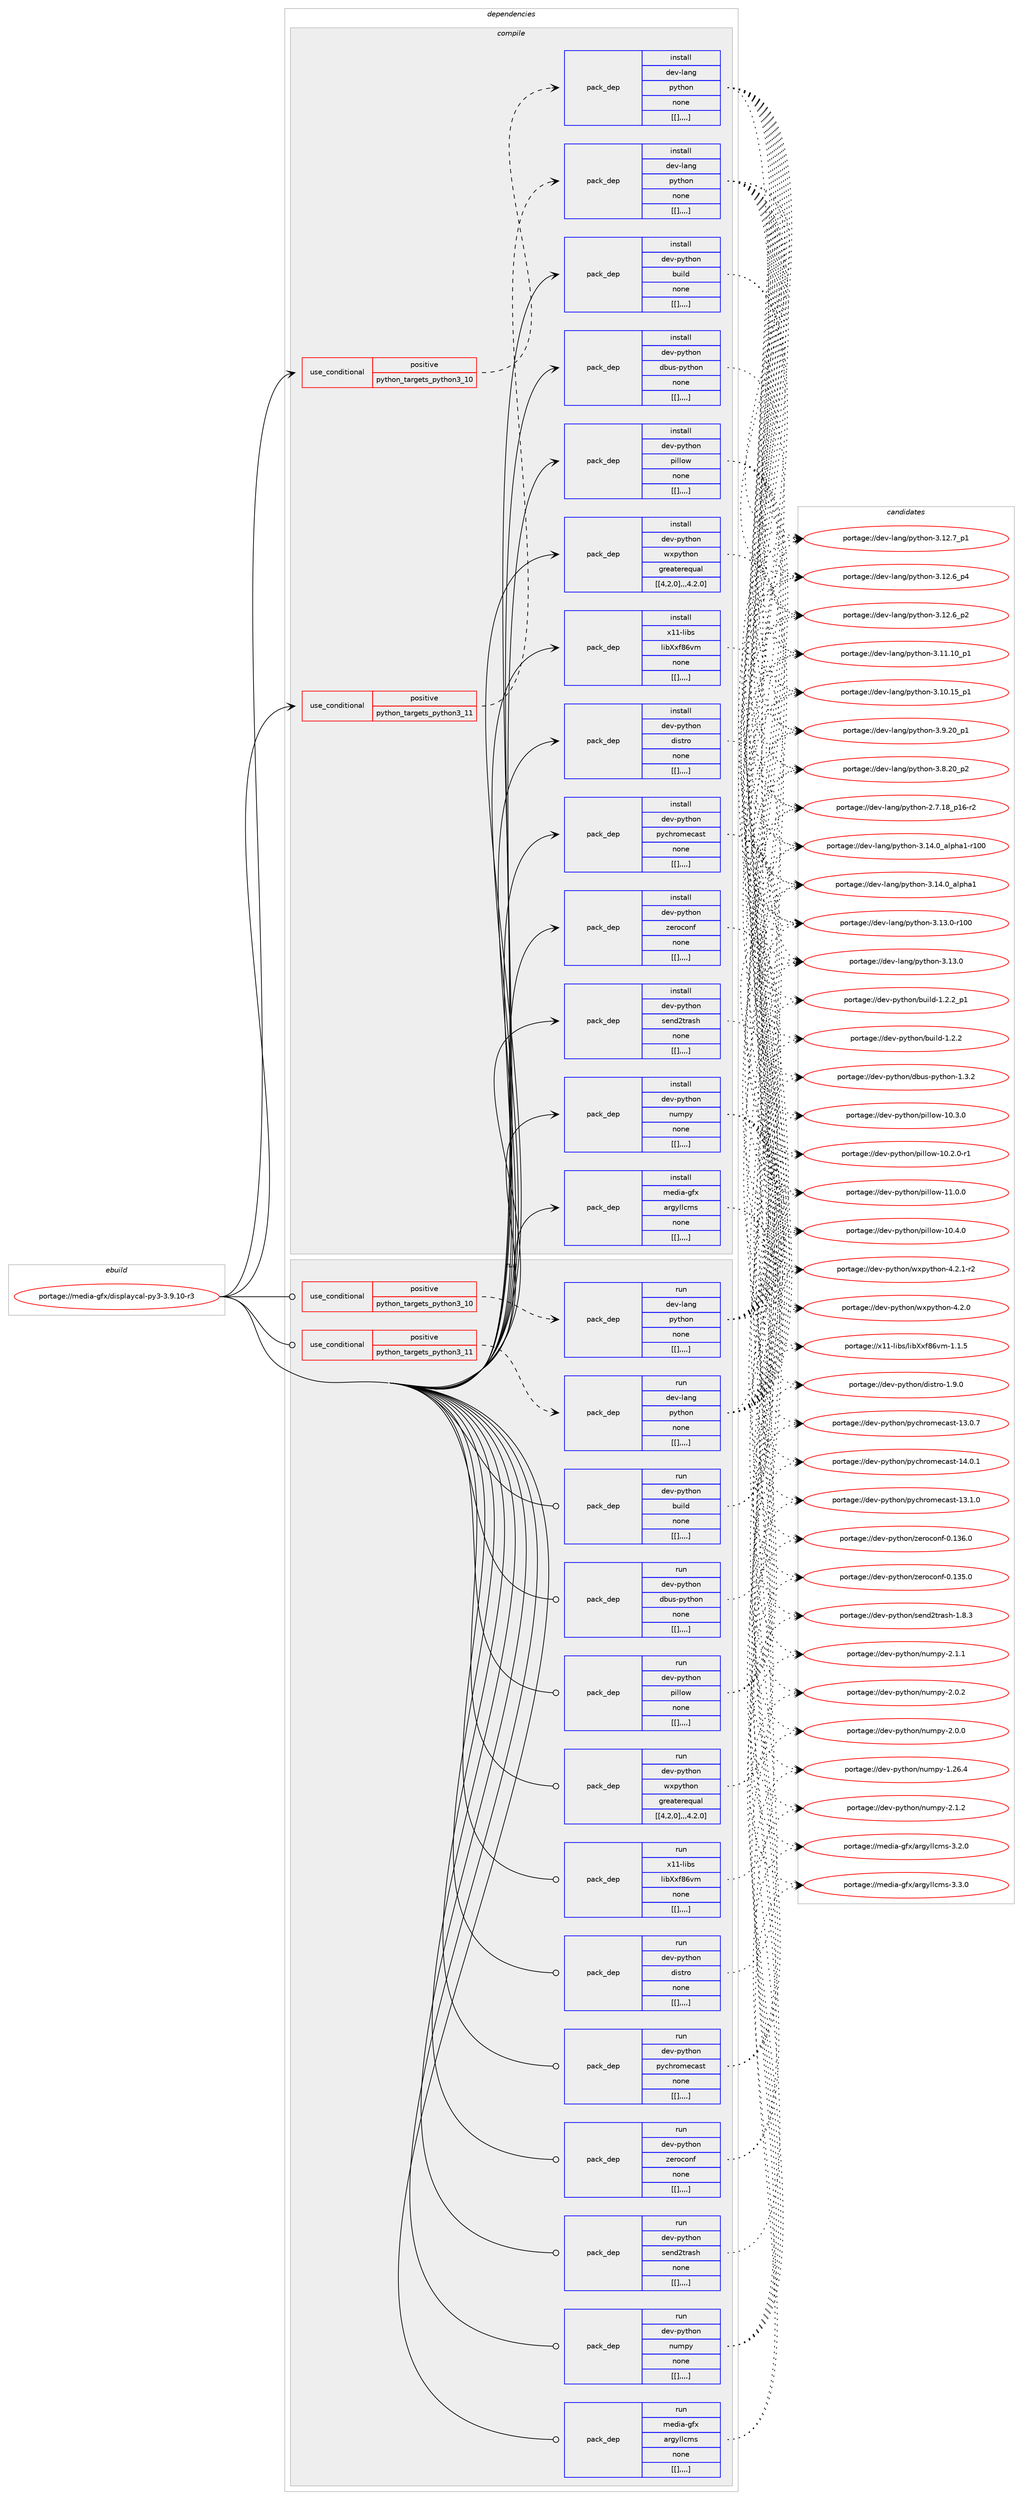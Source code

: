 digraph prolog {

# *************
# Graph options
# *************

newrank=true;
concentrate=true;
compound=true;
graph [rankdir=LR,fontname=Helvetica,fontsize=10,ranksep=1.5];#, ranksep=2.5, nodesep=0.2];
edge  [arrowhead=vee];
node  [fontname=Helvetica,fontsize=10];

# **********
# The ebuild
# **********

subgraph cluster_leftcol {
color=gray;
label=<<i>ebuild</i>>;
id [label="portage://media-gfx/displaycal-py3-3.9.10-r3", color=red, width=4, href="../media-gfx/displaycal-py3-3.9.10-r3.svg"];
}

# ****************
# The dependencies
# ****************

subgraph cluster_midcol {
color=gray;
label=<<i>dependencies</i>>;
subgraph cluster_compile {
fillcolor="#eeeeee";
style=filled;
label=<<i>compile</i>>;
subgraph cond76619 {
dependency304490 [label=<<TABLE BORDER="0" CELLBORDER="1" CELLSPACING="0" CELLPADDING="4"><TR><TD ROWSPAN="3" CELLPADDING="10">use_conditional</TD></TR><TR><TD>positive</TD></TR><TR><TD>python_targets_python3_10</TD></TR></TABLE>>, shape=none, color=red];
subgraph pack225287 {
dependency304520 [label=<<TABLE BORDER="0" CELLBORDER="1" CELLSPACING="0" CELLPADDING="4" WIDTH="220"><TR><TD ROWSPAN="6" CELLPADDING="30">pack_dep</TD></TR><TR><TD WIDTH="110">install</TD></TR><TR><TD>dev-lang</TD></TR><TR><TD>python</TD></TR><TR><TD>none</TD></TR><TR><TD>[[],,,,]</TD></TR></TABLE>>, shape=none, color=blue];
}
dependency304490:e -> dependency304520:w [weight=20,style="dashed",arrowhead="vee"];
}
id:e -> dependency304490:w [weight=20,style="solid",arrowhead="vee"];
subgraph cond76641 {
dependency304545 [label=<<TABLE BORDER="0" CELLBORDER="1" CELLSPACING="0" CELLPADDING="4"><TR><TD ROWSPAN="3" CELLPADDING="10">use_conditional</TD></TR><TR><TD>positive</TD></TR><TR><TD>python_targets_python3_11</TD></TR></TABLE>>, shape=none, color=red];
subgraph pack225367 {
dependency304698 [label=<<TABLE BORDER="0" CELLBORDER="1" CELLSPACING="0" CELLPADDING="4" WIDTH="220"><TR><TD ROWSPAN="6" CELLPADDING="30">pack_dep</TD></TR><TR><TD WIDTH="110">install</TD></TR><TR><TD>dev-lang</TD></TR><TR><TD>python</TD></TR><TR><TD>none</TD></TR><TR><TD>[[],,,,]</TD></TR></TABLE>>, shape=none, color=blue];
}
dependency304545:e -> dependency304698:w [weight=20,style="dashed",arrowhead="vee"];
}
id:e -> dependency304545:w [weight=20,style="solid",arrowhead="vee"];
subgraph pack225426 {
dependency304741 [label=<<TABLE BORDER="0" CELLBORDER="1" CELLSPACING="0" CELLPADDING="4" WIDTH="220"><TR><TD ROWSPAN="6" CELLPADDING="30">pack_dep</TD></TR><TR><TD WIDTH="110">install</TD></TR><TR><TD>dev-python</TD></TR><TR><TD>build</TD></TR><TR><TD>none</TD></TR><TR><TD>[[],,,,]</TD></TR></TABLE>>, shape=none, color=blue];
}
id:e -> dependency304741:w [weight=20,style="solid",arrowhead="vee"];
subgraph pack225430 {
dependency304768 [label=<<TABLE BORDER="0" CELLBORDER="1" CELLSPACING="0" CELLPADDING="4" WIDTH="220"><TR><TD ROWSPAN="6" CELLPADDING="30">pack_dep</TD></TR><TR><TD WIDTH="110">install</TD></TR><TR><TD>dev-python</TD></TR><TR><TD>dbus-python</TD></TR><TR><TD>none</TD></TR><TR><TD>[[],,,,]</TD></TR></TABLE>>, shape=none, color=blue];
}
id:e -> dependency304768:w [weight=20,style="solid",arrowhead="vee"];
subgraph pack225451 {
dependency304817 [label=<<TABLE BORDER="0" CELLBORDER="1" CELLSPACING="0" CELLPADDING="4" WIDTH="220"><TR><TD ROWSPAN="6" CELLPADDING="30">pack_dep</TD></TR><TR><TD WIDTH="110">install</TD></TR><TR><TD>dev-python</TD></TR><TR><TD>distro</TD></TR><TR><TD>none</TD></TR><TR><TD>[[],,,,]</TD></TR></TABLE>>, shape=none, color=blue];
}
id:e -> dependency304817:w [weight=20,style="solid",arrowhead="vee"];
subgraph pack225491 {
dependency304908 [label=<<TABLE BORDER="0" CELLBORDER="1" CELLSPACING="0" CELLPADDING="4" WIDTH="220"><TR><TD ROWSPAN="6" CELLPADDING="30">pack_dep</TD></TR><TR><TD WIDTH="110">install</TD></TR><TR><TD>dev-python</TD></TR><TR><TD>numpy</TD></TR><TR><TD>none</TD></TR><TR><TD>[[],,,,]</TD></TR></TABLE>>, shape=none, color=blue];
}
id:e -> dependency304908:w [weight=20,style="solid",arrowhead="vee"];
subgraph pack225589 {
dependency304961 [label=<<TABLE BORDER="0" CELLBORDER="1" CELLSPACING="0" CELLPADDING="4" WIDTH="220"><TR><TD ROWSPAN="6" CELLPADDING="30">pack_dep</TD></TR><TR><TD WIDTH="110">install</TD></TR><TR><TD>dev-python</TD></TR><TR><TD>pillow</TD></TR><TR><TD>none</TD></TR><TR><TD>[[],,,,]</TD></TR></TABLE>>, shape=none, color=blue];
}
id:e -> dependency304961:w [weight=20,style="solid",arrowhead="vee"];
subgraph pack225610 {
dependency304990 [label=<<TABLE BORDER="0" CELLBORDER="1" CELLSPACING="0" CELLPADDING="4" WIDTH="220"><TR><TD ROWSPAN="6" CELLPADDING="30">pack_dep</TD></TR><TR><TD WIDTH="110">install</TD></TR><TR><TD>dev-python</TD></TR><TR><TD>pychromecast</TD></TR><TR><TD>none</TD></TR><TR><TD>[[],,,,]</TD></TR></TABLE>>, shape=none, color=blue];
}
id:e -> dependency304990:w [weight=20,style="solid",arrowhead="vee"];
subgraph pack225615 {
dependency305035 [label=<<TABLE BORDER="0" CELLBORDER="1" CELLSPACING="0" CELLPADDING="4" WIDTH="220"><TR><TD ROWSPAN="6" CELLPADDING="30">pack_dep</TD></TR><TR><TD WIDTH="110">install</TD></TR><TR><TD>dev-python</TD></TR><TR><TD>send2trash</TD></TR><TR><TD>none</TD></TR><TR><TD>[[],,,,]</TD></TR></TABLE>>, shape=none, color=blue];
}
id:e -> dependency305035:w [weight=20,style="solid",arrowhead="vee"];
subgraph pack225656 {
dependency305065 [label=<<TABLE BORDER="0" CELLBORDER="1" CELLSPACING="0" CELLPADDING="4" WIDTH="220"><TR><TD ROWSPAN="6" CELLPADDING="30">pack_dep</TD></TR><TR><TD WIDTH="110">install</TD></TR><TR><TD>dev-python</TD></TR><TR><TD>wxpython</TD></TR><TR><TD>greaterequal</TD></TR><TR><TD>[[4,2,0],,,4.2.0]</TD></TR></TABLE>>, shape=none, color=blue];
}
id:e -> dependency305065:w [weight=20,style="solid",arrowhead="vee"];
subgraph pack225669 {
dependency305090 [label=<<TABLE BORDER="0" CELLBORDER="1" CELLSPACING="0" CELLPADDING="4" WIDTH="220"><TR><TD ROWSPAN="6" CELLPADDING="30">pack_dep</TD></TR><TR><TD WIDTH="110">install</TD></TR><TR><TD>dev-python</TD></TR><TR><TD>zeroconf</TD></TR><TR><TD>none</TD></TR><TR><TD>[[],,,,]</TD></TR></TABLE>>, shape=none, color=blue];
}
id:e -> dependency305090:w [weight=20,style="solid",arrowhead="vee"];
subgraph pack225720 {
dependency305205 [label=<<TABLE BORDER="0" CELLBORDER="1" CELLSPACING="0" CELLPADDING="4" WIDTH="220"><TR><TD ROWSPAN="6" CELLPADDING="30">pack_dep</TD></TR><TR><TD WIDTH="110">install</TD></TR><TR><TD>media-gfx</TD></TR><TR><TD>argyllcms</TD></TR><TR><TD>none</TD></TR><TR><TD>[[],,,,]</TD></TR></TABLE>>, shape=none, color=blue];
}
id:e -> dependency305205:w [weight=20,style="solid",arrowhead="vee"];
subgraph pack225803 {
dependency305279 [label=<<TABLE BORDER="0" CELLBORDER="1" CELLSPACING="0" CELLPADDING="4" WIDTH="220"><TR><TD ROWSPAN="6" CELLPADDING="30">pack_dep</TD></TR><TR><TD WIDTH="110">install</TD></TR><TR><TD>x11-libs</TD></TR><TR><TD>libXxf86vm</TD></TR><TR><TD>none</TD></TR><TR><TD>[[],,,,]</TD></TR></TABLE>>, shape=none, color=blue];
}
id:e -> dependency305279:w [weight=20,style="solid",arrowhead="vee"];
}
subgraph cluster_compileandrun {
fillcolor="#eeeeee";
style=filled;
label=<<i>compile and run</i>>;
}
subgraph cluster_run {
fillcolor="#eeeeee";
style=filled;
label=<<i>run</i>>;
subgraph cond76878 {
dependency305332 [label=<<TABLE BORDER="0" CELLBORDER="1" CELLSPACING="0" CELLPADDING="4"><TR><TD ROWSPAN="3" CELLPADDING="10">use_conditional</TD></TR><TR><TD>positive</TD></TR><TR><TD>python_targets_python3_10</TD></TR></TABLE>>, shape=none, color=red];
subgraph pack225870 {
dependency305367 [label=<<TABLE BORDER="0" CELLBORDER="1" CELLSPACING="0" CELLPADDING="4" WIDTH="220"><TR><TD ROWSPAN="6" CELLPADDING="30">pack_dep</TD></TR><TR><TD WIDTH="110">run</TD></TR><TR><TD>dev-lang</TD></TR><TR><TD>python</TD></TR><TR><TD>none</TD></TR><TR><TD>[[],,,,]</TD></TR></TABLE>>, shape=none, color=blue];
}
dependency305332:e -> dependency305367:w [weight=20,style="dashed",arrowhead="vee"];
}
id:e -> dependency305332:w [weight=20,style="solid",arrowhead="odot"];
subgraph cond76894 {
dependency305400 [label=<<TABLE BORDER="0" CELLBORDER="1" CELLSPACING="0" CELLPADDING="4"><TR><TD ROWSPAN="3" CELLPADDING="10">use_conditional</TD></TR><TR><TD>positive</TD></TR><TR><TD>python_targets_python3_11</TD></TR></TABLE>>, shape=none, color=red];
subgraph pack225946 {
dependency305452 [label=<<TABLE BORDER="0" CELLBORDER="1" CELLSPACING="0" CELLPADDING="4" WIDTH="220"><TR><TD ROWSPAN="6" CELLPADDING="30">pack_dep</TD></TR><TR><TD WIDTH="110">run</TD></TR><TR><TD>dev-lang</TD></TR><TR><TD>python</TD></TR><TR><TD>none</TD></TR><TR><TD>[[],,,,]</TD></TR></TABLE>>, shape=none, color=blue];
}
dependency305400:e -> dependency305452:w [weight=20,style="dashed",arrowhead="vee"];
}
id:e -> dependency305400:w [weight=20,style="solid",arrowhead="odot"];
subgraph pack225952 {
dependency305457 [label=<<TABLE BORDER="0" CELLBORDER="1" CELLSPACING="0" CELLPADDING="4" WIDTH="220"><TR><TD ROWSPAN="6" CELLPADDING="30">pack_dep</TD></TR><TR><TD WIDTH="110">run</TD></TR><TR><TD>dev-python</TD></TR><TR><TD>build</TD></TR><TR><TD>none</TD></TR><TR><TD>[[],,,,]</TD></TR></TABLE>>, shape=none, color=blue];
}
id:e -> dependency305457:w [weight=20,style="solid",arrowhead="odot"];
subgraph pack225955 {
dependency305480 [label=<<TABLE BORDER="0" CELLBORDER="1" CELLSPACING="0" CELLPADDING="4" WIDTH="220"><TR><TD ROWSPAN="6" CELLPADDING="30">pack_dep</TD></TR><TR><TD WIDTH="110">run</TD></TR><TR><TD>dev-python</TD></TR><TR><TD>dbus-python</TD></TR><TR><TD>none</TD></TR><TR><TD>[[],,,,]</TD></TR></TABLE>>, shape=none, color=blue];
}
id:e -> dependency305480:w [weight=20,style="solid",arrowhead="odot"];
subgraph pack225973 {
dependency305601 [label=<<TABLE BORDER="0" CELLBORDER="1" CELLSPACING="0" CELLPADDING="4" WIDTH="220"><TR><TD ROWSPAN="6" CELLPADDING="30">pack_dep</TD></TR><TR><TD WIDTH="110">run</TD></TR><TR><TD>dev-python</TD></TR><TR><TD>distro</TD></TR><TR><TD>none</TD></TR><TR><TD>[[],,,,]</TD></TR></TABLE>>, shape=none, color=blue];
}
id:e -> dependency305601:w [weight=20,style="solid",arrowhead="odot"];
subgraph pack226050 {
dependency305646 [label=<<TABLE BORDER="0" CELLBORDER="1" CELLSPACING="0" CELLPADDING="4" WIDTH="220"><TR><TD ROWSPAN="6" CELLPADDING="30">pack_dep</TD></TR><TR><TD WIDTH="110">run</TD></TR><TR><TD>dev-python</TD></TR><TR><TD>numpy</TD></TR><TR><TD>none</TD></TR><TR><TD>[[],,,,]</TD></TR></TABLE>>, shape=none, color=blue];
}
id:e -> dependency305646:w [weight=20,style="solid",arrowhead="odot"];
subgraph pack226088 {
dependency305699 [label=<<TABLE BORDER="0" CELLBORDER="1" CELLSPACING="0" CELLPADDING="4" WIDTH="220"><TR><TD ROWSPAN="6" CELLPADDING="30">pack_dep</TD></TR><TR><TD WIDTH="110">run</TD></TR><TR><TD>dev-python</TD></TR><TR><TD>pillow</TD></TR><TR><TD>none</TD></TR><TR><TD>[[],,,,]</TD></TR></TABLE>>, shape=none, color=blue];
}
id:e -> dependency305699:w [weight=20,style="solid",arrowhead="odot"];
subgraph pack226127 {
dependency305705 [label=<<TABLE BORDER="0" CELLBORDER="1" CELLSPACING="0" CELLPADDING="4" WIDTH="220"><TR><TD ROWSPAN="6" CELLPADDING="30">pack_dep</TD></TR><TR><TD WIDTH="110">run</TD></TR><TR><TD>dev-python</TD></TR><TR><TD>pychromecast</TD></TR><TR><TD>none</TD></TR><TR><TD>[[],,,,]</TD></TR></TABLE>>, shape=none, color=blue];
}
id:e -> dependency305705:w [weight=20,style="solid",arrowhead="odot"];
subgraph pack226131 {
dependency305728 [label=<<TABLE BORDER="0" CELLBORDER="1" CELLSPACING="0" CELLPADDING="4" WIDTH="220"><TR><TD ROWSPAN="6" CELLPADDING="30">pack_dep</TD></TR><TR><TD WIDTH="110">run</TD></TR><TR><TD>dev-python</TD></TR><TR><TD>send2trash</TD></TR><TR><TD>none</TD></TR><TR><TD>[[],,,,]</TD></TR></TABLE>>, shape=none, color=blue];
}
id:e -> dependency305728:w [weight=20,style="solid",arrowhead="odot"];
subgraph pack226153 {
dependency305783 [label=<<TABLE BORDER="0" CELLBORDER="1" CELLSPACING="0" CELLPADDING="4" WIDTH="220"><TR><TD ROWSPAN="6" CELLPADDING="30">pack_dep</TD></TR><TR><TD WIDTH="110">run</TD></TR><TR><TD>dev-python</TD></TR><TR><TD>wxpython</TD></TR><TR><TD>greaterequal</TD></TR><TR><TD>[[4,2,0],,,4.2.0]</TD></TR></TABLE>>, shape=none, color=blue];
}
id:e -> dependency305783:w [weight=20,style="solid",arrowhead="odot"];
subgraph pack226193 {
dependency305831 [label=<<TABLE BORDER="0" CELLBORDER="1" CELLSPACING="0" CELLPADDING="4" WIDTH="220"><TR><TD ROWSPAN="6" CELLPADDING="30">pack_dep</TD></TR><TR><TD WIDTH="110">run</TD></TR><TR><TD>dev-python</TD></TR><TR><TD>zeroconf</TD></TR><TR><TD>none</TD></TR><TR><TD>[[],,,,]</TD></TR></TABLE>>, shape=none, color=blue];
}
id:e -> dependency305831:w [weight=20,style="solid",arrowhead="odot"];
subgraph pack226231 {
dependency305861 [label=<<TABLE BORDER="0" CELLBORDER="1" CELLSPACING="0" CELLPADDING="4" WIDTH="220"><TR><TD ROWSPAN="6" CELLPADDING="30">pack_dep</TD></TR><TR><TD WIDTH="110">run</TD></TR><TR><TD>media-gfx</TD></TR><TR><TD>argyllcms</TD></TR><TR><TD>none</TD></TR><TR><TD>[[],,,,]</TD></TR></TABLE>>, shape=none, color=blue];
}
id:e -> dependency305861:w [weight=20,style="solid",arrowhead="odot"];
subgraph pack226253 {
dependency305928 [label=<<TABLE BORDER="0" CELLBORDER="1" CELLSPACING="0" CELLPADDING="4" WIDTH="220"><TR><TD ROWSPAN="6" CELLPADDING="30">pack_dep</TD></TR><TR><TD WIDTH="110">run</TD></TR><TR><TD>x11-libs</TD></TR><TR><TD>libXxf86vm</TD></TR><TR><TD>none</TD></TR><TR><TD>[[],,,,]</TD></TR></TABLE>>, shape=none, color=blue];
}
id:e -> dependency305928:w [weight=20,style="solid",arrowhead="odot"];
}
}

# **************
# The candidates
# **************

subgraph cluster_choices {
rank=same;
color=gray;
label=<<i>candidates</i>>;

subgraph choice225296 {
color=black;
nodesep=1;
choice100101118451089711010347112121116104111110455146495246489597108112104974945114494848 [label="portage://dev-lang/python-3.14.0_alpha1-r100", color=red, width=4,href="../dev-lang/python-3.14.0_alpha1-r100.svg"];
choice1001011184510897110103471121211161041111104551464952464895971081121049749 [label="portage://dev-lang/python-3.14.0_alpha1", color=red, width=4,href="../dev-lang/python-3.14.0_alpha1.svg"];
choice1001011184510897110103471121211161041111104551464951464845114494848 [label="portage://dev-lang/python-3.13.0-r100", color=red, width=4,href="../dev-lang/python-3.13.0-r100.svg"];
choice10010111845108971101034711212111610411111045514649514648 [label="portage://dev-lang/python-3.13.0", color=red, width=4,href="../dev-lang/python-3.13.0.svg"];
choice100101118451089711010347112121116104111110455146495046559511249 [label="portage://dev-lang/python-3.12.7_p1", color=red, width=4,href="../dev-lang/python-3.12.7_p1.svg"];
choice100101118451089711010347112121116104111110455146495046549511252 [label="portage://dev-lang/python-3.12.6_p4", color=red, width=4,href="../dev-lang/python-3.12.6_p4.svg"];
choice100101118451089711010347112121116104111110455146495046549511250 [label="portage://dev-lang/python-3.12.6_p2", color=red, width=4,href="../dev-lang/python-3.12.6_p2.svg"];
choice10010111845108971101034711212111610411111045514649494649489511249 [label="portage://dev-lang/python-3.11.10_p1", color=red, width=4,href="../dev-lang/python-3.11.10_p1.svg"];
choice10010111845108971101034711212111610411111045514649484649539511249 [label="portage://dev-lang/python-3.10.15_p1", color=red, width=4,href="../dev-lang/python-3.10.15_p1.svg"];
choice100101118451089711010347112121116104111110455146574650489511249 [label="portage://dev-lang/python-3.9.20_p1", color=red, width=4,href="../dev-lang/python-3.9.20_p1.svg"];
choice100101118451089711010347112121116104111110455146564650489511250 [label="portage://dev-lang/python-3.8.20_p2", color=red, width=4,href="../dev-lang/python-3.8.20_p2.svg"];
choice100101118451089711010347112121116104111110455046554649569511249544511450 [label="portage://dev-lang/python-2.7.18_p16-r2", color=red, width=4,href="../dev-lang/python-2.7.18_p16-r2.svg"];
dependency304520:e -> choice100101118451089711010347112121116104111110455146495246489597108112104974945114494848:w [style=dotted,weight="100"];
dependency304520:e -> choice1001011184510897110103471121211161041111104551464952464895971081121049749:w [style=dotted,weight="100"];
dependency304520:e -> choice1001011184510897110103471121211161041111104551464951464845114494848:w [style=dotted,weight="100"];
dependency304520:e -> choice10010111845108971101034711212111610411111045514649514648:w [style=dotted,weight="100"];
dependency304520:e -> choice100101118451089711010347112121116104111110455146495046559511249:w [style=dotted,weight="100"];
dependency304520:e -> choice100101118451089711010347112121116104111110455146495046549511252:w [style=dotted,weight="100"];
dependency304520:e -> choice100101118451089711010347112121116104111110455146495046549511250:w [style=dotted,weight="100"];
dependency304520:e -> choice10010111845108971101034711212111610411111045514649494649489511249:w [style=dotted,weight="100"];
dependency304520:e -> choice10010111845108971101034711212111610411111045514649484649539511249:w [style=dotted,weight="100"];
dependency304520:e -> choice100101118451089711010347112121116104111110455146574650489511249:w [style=dotted,weight="100"];
dependency304520:e -> choice100101118451089711010347112121116104111110455146564650489511250:w [style=dotted,weight="100"];
dependency304520:e -> choice100101118451089711010347112121116104111110455046554649569511249544511450:w [style=dotted,weight="100"];
}
subgraph choice225381 {
color=black;
nodesep=1;
choice100101118451089711010347112121116104111110455146495246489597108112104974945114494848 [label="portage://dev-lang/python-3.14.0_alpha1-r100", color=red, width=4,href="../dev-lang/python-3.14.0_alpha1-r100.svg"];
choice1001011184510897110103471121211161041111104551464952464895971081121049749 [label="portage://dev-lang/python-3.14.0_alpha1", color=red, width=4,href="../dev-lang/python-3.14.0_alpha1.svg"];
choice1001011184510897110103471121211161041111104551464951464845114494848 [label="portage://dev-lang/python-3.13.0-r100", color=red, width=4,href="../dev-lang/python-3.13.0-r100.svg"];
choice10010111845108971101034711212111610411111045514649514648 [label="portage://dev-lang/python-3.13.0", color=red, width=4,href="../dev-lang/python-3.13.0.svg"];
choice100101118451089711010347112121116104111110455146495046559511249 [label="portage://dev-lang/python-3.12.7_p1", color=red, width=4,href="../dev-lang/python-3.12.7_p1.svg"];
choice100101118451089711010347112121116104111110455146495046549511252 [label="portage://dev-lang/python-3.12.6_p4", color=red, width=4,href="../dev-lang/python-3.12.6_p4.svg"];
choice100101118451089711010347112121116104111110455146495046549511250 [label="portage://dev-lang/python-3.12.6_p2", color=red, width=4,href="../dev-lang/python-3.12.6_p2.svg"];
choice10010111845108971101034711212111610411111045514649494649489511249 [label="portage://dev-lang/python-3.11.10_p1", color=red, width=4,href="../dev-lang/python-3.11.10_p1.svg"];
choice10010111845108971101034711212111610411111045514649484649539511249 [label="portage://dev-lang/python-3.10.15_p1", color=red, width=4,href="../dev-lang/python-3.10.15_p1.svg"];
choice100101118451089711010347112121116104111110455146574650489511249 [label="portage://dev-lang/python-3.9.20_p1", color=red, width=4,href="../dev-lang/python-3.9.20_p1.svg"];
choice100101118451089711010347112121116104111110455146564650489511250 [label="portage://dev-lang/python-3.8.20_p2", color=red, width=4,href="../dev-lang/python-3.8.20_p2.svg"];
choice100101118451089711010347112121116104111110455046554649569511249544511450 [label="portage://dev-lang/python-2.7.18_p16-r2", color=red, width=4,href="../dev-lang/python-2.7.18_p16-r2.svg"];
dependency304698:e -> choice100101118451089711010347112121116104111110455146495246489597108112104974945114494848:w [style=dotted,weight="100"];
dependency304698:e -> choice1001011184510897110103471121211161041111104551464952464895971081121049749:w [style=dotted,weight="100"];
dependency304698:e -> choice1001011184510897110103471121211161041111104551464951464845114494848:w [style=dotted,weight="100"];
dependency304698:e -> choice10010111845108971101034711212111610411111045514649514648:w [style=dotted,weight="100"];
dependency304698:e -> choice100101118451089711010347112121116104111110455146495046559511249:w [style=dotted,weight="100"];
dependency304698:e -> choice100101118451089711010347112121116104111110455146495046549511252:w [style=dotted,weight="100"];
dependency304698:e -> choice100101118451089711010347112121116104111110455146495046549511250:w [style=dotted,weight="100"];
dependency304698:e -> choice10010111845108971101034711212111610411111045514649494649489511249:w [style=dotted,weight="100"];
dependency304698:e -> choice10010111845108971101034711212111610411111045514649484649539511249:w [style=dotted,weight="100"];
dependency304698:e -> choice100101118451089711010347112121116104111110455146574650489511249:w [style=dotted,weight="100"];
dependency304698:e -> choice100101118451089711010347112121116104111110455146564650489511250:w [style=dotted,weight="100"];
dependency304698:e -> choice100101118451089711010347112121116104111110455046554649569511249544511450:w [style=dotted,weight="100"];
}
subgraph choice225391 {
color=black;
nodesep=1;
choice1001011184511212111610411111047981171051081004549465046509511249 [label="portage://dev-python/build-1.2.2_p1", color=red, width=4,href="../dev-python/build-1.2.2_p1.svg"];
choice100101118451121211161041111104798117105108100454946504650 [label="portage://dev-python/build-1.2.2", color=red, width=4,href="../dev-python/build-1.2.2.svg"];
dependency304741:e -> choice1001011184511212111610411111047981171051081004549465046509511249:w [style=dotted,weight="100"];
dependency304741:e -> choice100101118451121211161041111104798117105108100454946504650:w [style=dotted,weight="100"];
}
subgraph choice225392 {
color=black;
nodesep=1;
choice10010111845112121116104111110471009811711545112121116104111110454946514650 [label="portage://dev-python/dbus-python-1.3.2", color=red, width=4,href="../dev-python/dbus-python-1.3.2.svg"];
dependency304768:e -> choice10010111845112121116104111110471009811711545112121116104111110454946514650:w [style=dotted,weight="100"];
}
subgraph choice225408 {
color=black;
nodesep=1;
choice1001011184511212111610411111047100105115116114111454946574648 [label="portage://dev-python/distro-1.9.0", color=red, width=4,href="../dev-python/distro-1.9.0.svg"];
dependency304817:e -> choice1001011184511212111610411111047100105115116114111454946574648:w [style=dotted,weight="100"];
}
subgraph choice225424 {
color=black;
nodesep=1;
choice1001011184511212111610411111047110117109112121455046494650 [label="portage://dev-python/numpy-2.1.2", color=red, width=4,href="../dev-python/numpy-2.1.2.svg"];
choice1001011184511212111610411111047110117109112121455046494649 [label="portage://dev-python/numpy-2.1.1", color=red, width=4,href="../dev-python/numpy-2.1.1.svg"];
choice1001011184511212111610411111047110117109112121455046484650 [label="portage://dev-python/numpy-2.0.2", color=red, width=4,href="../dev-python/numpy-2.0.2.svg"];
choice1001011184511212111610411111047110117109112121455046484648 [label="portage://dev-python/numpy-2.0.0", color=red, width=4,href="../dev-python/numpy-2.0.0.svg"];
choice100101118451121211161041111104711011710911212145494650544652 [label="portage://dev-python/numpy-1.26.4", color=red, width=4,href="../dev-python/numpy-1.26.4.svg"];
dependency304908:e -> choice1001011184511212111610411111047110117109112121455046494650:w [style=dotted,weight="100"];
dependency304908:e -> choice1001011184511212111610411111047110117109112121455046494649:w [style=dotted,weight="100"];
dependency304908:e -> choice1001011184511212111610411111047110117109112121455046484650:w [style=dotted,weight="100"];
dependency304908:e -> choice1001011184511212111610411111047110117109112121455046484648:w [style=dotted,weight="100"];
dependency304908:e -> choice100101118451121211161041111104711011710911212145494650544652:w [style=dotted,weight="100"];
}
subgraph choice225438 {
color=black;
nodesep=1;
choice100101118451121211161041111104711210510810811111945494946484648 [label="portage://dev-python/pillow-11.0.0", color=red, width=4,href="../dev-python/pillow-11.0.0.svg"];
choice100101118451121211161041111104711210510810811111945494846524648 [label="portage://dev-python/pillow-10.4.0", color=red, width=4,href="../dev-python/pillow-10.4.0.svg"];
choice100101118451121211161041111104711210510810811111945494846514648 [label="portage://dev-python/pillow-10.3.0", color=red, width=4,href="../dev-python/pillow-10.3.0.svg"];
choice1001011184511212111610411111047112105108108111119454948465046484511449 [label="portage://dev-python/pillow-10.2.0-r1", color=red, width=4,href="../dev-python/pillow-10.2.0-r1.svg"];
dependency304961:e -> choice100101118451121211161041111104711210510810811111945494946484648:w [style=dotted,weight="100"];
dependency304961:e -> choice100101118451121211161041111104711210510810811111945494846524648:w [style=dotted,weight="100"];
dependency304961:e -> choice100101118451121211161041111104711210510810811111945494846514648:w [style=dotted,weight="100"];
dependency304961:e -> choice1001011184511212111610411111047112105108108111119454948465046484511449:w [style=dotted,weight="100"];
}
subgraph choice225441 {
color=black;
nodesep=1;
choice100101118451121211161041111104711212199104114111109101999711511645495246484649 [label="portage://dev-python/pychromecast-14.0.1", color=red, width=4,href="../dev-python/pychromecast-14.0.1.svg"];
choice100101118451121211161041111104711212199104114111109101999711511645495146494648 [label="portage://dev-python/pychromecast-13.1.0", color=red, width=4,href="../dev-python/pychromecast-13.1.0.svg"];
choice100101118451121211161041111104711212199104114111109101999711511645495146484655 [label="portage://dev-python/pychromecast-13.0.7", color=red, width=4,href="../dev-python/pychromecast-13.0.7.svg"];
dependency304990:e -> choice100101118451121211161041111104711212199104114111109101999711511645495246484649:w [style=dotted,weight="100"];
dependency304990:e -> choice100101118451121211161041111104711212199104114111109101999711511645495146494648:w [style=dotted,weight="100"];
dependency304990:e -> choice100101118451121211161041111104711212199104114111109101999711511645495146484655:w [style=dotted,weight="100"];
}
subgraph choice225447 {
color=black;
nodesep=1;
choice10010111845112121116104111110471151011101005011611497115104454946564651 [label="portage://dev-python/send2trash-1.8.3", color=red, width=4,href="../dev-python/send2trash-1.8.3.svg"];
dependency305035:e -> choice10010111845112121116104111110471151011101005011611497115104454946564651:w [style=dotted,weight="100"];
}
subgraph choice225457 {
color=black;
nodesep=1;
choice10010111845112121116104111110471191201121211161041111104552465046494511450 [label="portage://dev-python/wxpython-4.2.1-r2", color=red, width=4,href="../dev-python/wxpython-4.2.1-r2.svg"];
choice1001011184511212111610411111047119120112121116104111110455246504648 [label="portage://dev-python/wxpython-4.2.0", color=red, width=4,href="../dev-python/wxpython-4.2.0.svg"];
dependency305065:e -> choice10010111845112121116104111110471191201121211161041111104552465046494511450:w [style=dotted,weight="100"];
dependency305065:e -> choice1001011184511212111610411111047119120112121116104111110455246504648:w [style=dotted,weight="100"];
}
subgraph choice225459 {
color=black;
nodesep=1;
choice1001011184511212111610411111047122101114111991111101024548464951544648 [label="portage://dev-python/zeroconf-0.136.0", color=red, width=4,href="../dev-python/zeroconf-0.136.0.svg"];
choice1001011184511212111610411111047122101114111991111101024548464951534648 [label="portage://dev-python/zeroconf-0.135.0", color=red, width=4,href="../dev-python/zeroconf-0.135.0.svg"];
dependency305090:e -> choice1001011184511212111610411111047122101114111991111101024548464951544648:w [style=dotted,weight="100"];
dependency305090:e -> choice1001011184511212111610411111047122101114111991111101024548464951534648:w [style=dotted,weight="100"];
}
subgraph choice225461 {
color=black;
nodesep=1;
choice1091011001059745103102120479711410312110810899109115455146514648 [label="portage://media-gfx/argyllcms-3.3.0", color=red, width=4,href="../media-gfx/argyllcms-3.3.0.svg"];
choice1091011001059745103102120479711410312110810899109115455146504648 [label="portage://media-gfx/argyllcms-3.2.0", color=red, width=4,href="../media-gfx/argyllcms-3.2.0.svg"];
dependency305205:e -> choice1091011001059745103102120479711410312110810899109115455146514648:w [style=dotted,weight="100"];
dependency305205:e -> choice1091011001059745103102120479711410312110810899109115455146504648:w [style=dotted,weight="100"];
}
subgraph choice225462 {
color=black;
nodesep=1;
choice120494945108105981154710810598881201025654118109454946494653 [label="portage://x11-libs/libXxf86vm-1.1.5", color=red, width=4,href="../x11-libs/libXxf86vm-1.1.5.svg"];
dependency305279:e -> choice120494945108105981154710810598881201025654118109454946494653:w [style=dotted,weight="100"];
}
subgraph choice225464 {
color=black;
nodesep=1;
choice100101118451089711010347112121116104111110455146495246489597108112104974945114494848 [label="portage://dev-lang/python-3.14.0_alpha1-r100", color=red, width=4,href="../dev-lang/python-3.14.0_alpha1-r100.svg"];
choice1001011184510897110103471121211161041111104551464952464895971081121049749 [label="portage://dev-lang/python-3.14.0_alpha1", color=red, width=4,href="../dev-lang/python-3.14.0_alpha1.svg"];
choice1001011184510897110103471121211161041111104551464951464845114494848 [label="portage://dev-lang/python-3.13.0-r100", color=red, width=4,href="../dev-lang/python-3.13.0-r100.svg"];
choice10010111845108971101034711212111610411111045514649514648 [label="portage://dev-lang/python-3.13.0", color=red, width=4,href="../dev-lang/python-3.13.0.svg"];
choice100101118451089711010347112121116104111110455146495046559511249 [label="portage://dev-lang/python-3.12.7_p1", color=red, width=4,href="../dev-lang/python-3.12.7_p1.svg"];
choice100101118451089711010347112121116104111110455146495046549511252 [label="portage://dev-lang/python-3.12.6_p4", color=red, width=4,href="../dev-lang/python-3.12.6_p4.svg"];
choice100101118451089711010347112121116104111110455146495046549511250 [label="portage://dev-lang/python-3.12.6_p2", color=red, width=4,href="../dev-lang/python-3.12.6_p2.svg"];
choice10010111845108971101034711212111610411111045514649494649489511249 [label="portage://dev-lang/python-3.11.10_p1", color=red, width=4,href="../dev-lang/python-3.11.10_p1.svg"];
choice10010111845108971101034711212111610411111045514649484649539511249 [label="portage://dev-lang/python-3.10.15_p1", color=red, width=4,href="../dev-lang/python-3.10.15_p1.svg"];
choice100101118451089711010347112121116104111110455146574650489511249 [label="portage://dev-lang/python-3.9.20_p1", color=red, width=4,href="../dev-lang/python-3.9.20_p1.svg"];
choice100101118451089711010347112121116104111110455146564650489511250 [label="portage://dev-lang/python-3.8.20_p2", color=red, width=4,href="../dev-lang/python-3.8.20_p2.svg"];
choice100101118451089711010347112121116104111110455046554649569511249544511450 [label="portage://dev-lang/python-2.7.18_p16-r2", color=red, width=4,href="../dev-lang/python-2.7.18_p16-r2.svg"];
dependency305367:e -> choice100101118451089711010347112121116104111110455146495246489597108112104974945114494848:w [style=dotted,weight="100"];
dependency305367:e -> choice1001011184510897110103471121211161041111104551464952464895971081121049749:w [style=dotted,weight="100"];
dependency305367:e -> choice1001011184510897110103471121211161041111104551464951464845114494848:w [style=dotted,weight="100"];
dependency305367:e -> choice10010111845108971101034711212111610411111045514649514648:w [style=dotted,weight="100"];
dependency305367:e -> choice100101118451089711010347112121116104111110455146495046559511249:w [style=dotted,weight="100"];
dependency305367:e -> choice100101118451089711010347112121116104111110455146495046549511252:w [style=dotted,weight="100"];
dependency305367:e -> choice100101118451089711010347112121116104111110455146495046549511250:w [style=dotted,weight="100"];
dependency305367:e -> choice10010111845108971101034711212111610411111045514649494649489511249:w [style=dotted,weight="100"];
dependency305367:e -> choice10010111845108971101034711212111610411111045514649484649539511249:w [style=dotted,weight="100"];
dependency305367:e -> choice100101118451089711010347112121116104111110455146574650489511249:w [style=dotted,weight="100"];
dependency305367:e -> choice100101118451089711010347112121116104111110455146564650489511250:w [style=dotted,weight="100"];
dependency305367:e -> choice100101118451089711010347112121116104111110455046554649569511249544511450:w [style=dotted,weight="100"];
}
subgraph choice225471 {
color=black;
nodesep=1;
choice100101118451089711010347112121116104111110455146495246489597108112104974945114494848 [label="portage://dev-lang/python-3.14.0_alpha1-r100", color=red, width=4,href="../dev-lang/python-3.14.0_alpha1-r100.svg"];
choice1001011184510897110103471121211161041111104551464952464895971081121049749 [label="portage://dev-lang/python-3.14.0_alpha1", color=red, width=4,href="../dev-lang/python-3.14.0_alpha1.svg"];
choice1001011184510897110103471121211161041111104551464951464845114494848 [label="portage://dev-lang/python-3.13.0-r100", color=red, width=4,href="../dev-lang/python-3.13.0-r100.svg"];
choice10010111845108971101034711212111610411111045514649514648 [label="portage://dev-lang/python-3.13.0", color=red, width=4,href="../dev-lang/python-3.13.0.svg"];
choice100101118451089711010347112121116104111110455146495046559511249 [label="portage://dev-lang/python-3.12.7_p1", color=red, width=4,href="../dev-lang/python-3.12.7_p1.svg"];
choice100101118451089711010347112121116104111110455146495046549511252 [label="portage://dev-lang/python-3.12.6_p4", color=red, width=4,href="../dev-lang/python-3.12.6_p4.svg"];
choice100101118451089711010347112121116104111110455146495046549511250 [label="portage://dev-lang/python-3.12.6_p2", color=red, width=4,href="../dev-lang/python-3.12.6_p2.svg"];
choice10010111845108971101034711212111610411111045514649494649489511249 [label="portage://dev-lang/python-3.11.10_p1", color=red, width=4,href="../dev-lang/python-3.11.10_p1.svg"];
choice10010111845108971101034711212111610411111045514649484649539511249 [label="portage://dev-lang/python-3.10.15_p1", color=red, width=4,href="../dev-lang/python-3.10.15_p1.svg"];
choice100101118451089711010347112121116104111110455146574650489511249 [label="portage://dev-lang/python-3.9.20_p1", color=red, width=4,href="../dev-lang/python-3.9.20_p1.svg"];
choice100101118451089711010347112121116104111110455146564650489511250 [label="portage://dev-lang/python-3.8.20_p2", color=red, width=4,href="../dev-lang/python-3.8.20_p2.svg"];
choice100101118451089711010347112121116104111110455046554649569511249544511450 [label="portage://dev-lang/python-2.7.18_p16-r2", color=red, width=4,href="../dev-lang/python-2.7.18_p16-r2.svg"];
dependency305452:e -> choice100101118451089711010347112121116104111110455146495246489597108112104974945114494848:w [style=dotted,weight="100"];
dependency305452:e -> choice1001011184510897110103471121211161041111104551464952464895971081121049749:w [style=dotted,weight="100"];
dependency305452:e -> choice1001011184510897110103471121211161041111104551464951464845114494848:w [style=dotted,weight="100"];
dependency305452:e -> choice10010111845108971101034711212111610411111045514649514648:w [style=dotted,weight="100"];
dependency305452:e -> choice100101118451089711010347112121116104111110455146495046559511249:w [style=dotted,weight="100"];
dependency305452:e -> choice100101118451089711010347112121116104111110455146495046549511252:w [style=dotted,weight="100"];
dependency305452:e -> choice100101118451089711010347112121116104111110455146495046549511250:w [style=dotted,weight="100"];
dependency305452:e -> choice10010111845108971101034711212111610411111045514649494649489511249:w [style=dotted,weight="100"];
dependency305452:e -> choice10010111845108971101034711212111610411111045514649484649539511249:w [style=dotted,weight="100"];
dependency305452:e -> choice100101118451089711010347112121116104111110455146574650489511249:w [style=dotted,weight="100"];
dependency305452:e -> choice100101118451089711010347112121116104111110455146564650489511250:w [style=dotted,weight="100"];
dependency305452:e -> choice100101118451089711010347112121116104111110455046554649569511249544511450:w [style=dotted,weight="100"];
}
subgraph choice225502 {
color=black;
nodesep=1;
choice1001011184511212111610411111047981171051081004549465046509511249 [label="portage://dev-python/build-1.2.2_p1", color=red, width=4,href="../dev-python/build-1.2.2_p1.svg"];
choice100101118451121211161041111104798117105108100454946504650 [label="portage://dev-python/build-1.2.2", color=red, width=4,href="../dev-python/build-1.2.2.svg"];
dependency305457:e -> choice1001011184511212111610411111047981171051081004549465046509511249:w [style=dotted,weight="100"];
dependency305457:e -> choice100101118451121211161041111104798117105108100454946504650:w [style=dotted,weight="100"];
}
subgraph choice225529 {
color=black;
nodesep=1;
choice10010111845112121116104111110471009811711545112121116104111110454946514650 [label="portage://dev-python/dbus-python-1.3.2", color=red, width=4,href="../dev-python/dbus-python-1.3.2.svg"];
dependency305480:e -> choice10010111845112121116104111110471009811711545112121116104111110454946514650:w [style=dotted,weight="100"];
}
subgraph choice225565 {
color=black;
nodesep=1;
choice1001011184511212111610411111047100105115116114111454946574648 [label="portage://dev-python/distro-1.9.0", color=red, width=4,href="../dev-python/distro-1.9.0.svg"];
dependency305601:e -> choice1001011184511212111610411111047100105115116114111454946574648:w [style=dotted,weight="100"];
}
subgraph choice225583 {
color=black;
nodesep=1;
choice1001011184511212111610411111047110117109112121455046494650 [label="portage://dev-python/numpy-2.1.2", color=red, width=4,href="../dev-python/numpy-2.1.2.svg"];
choice1001011184511212111610411111047110117109112121455046494649 [label="portage://dev-python/numpy-2.1.1", color=red, width=4,href="../dev-python/numpy-2.1.1.svg"];
choice1001011184511212111610411111047110117109112121455046484650 [label="portage://dev-python/numpy-2.0.2", color=red, width=4,href="../dev-python/numpy-2.0.2.svg"];
choice1001011184511212111610411111047110117109112121455046484648 [label="portage://dev-python/numpy-2.0.0", color=red, width=4,href="../dev-python/numpy-2.0.0.svg"];
choice100101118451121211161041111104711011710911212145494650544652 [label="portage://dev-python/numpy-1.26.4", color=red, width=4,href="../dev-python/numpy-1.26.4.svg"];
dependency305646:e -> choice1001011184511212111610411111047110117109112121455046494650:w [style=dotted,weight="100"];
dependency305646:e -> choice1001011184511212111610411111047110117109112121455046494649:w [style=dotted,weight="100"];
dependency305646:e -> choice1001011184511212111610411111047110117109112121455046484650:w [style=dotted,weight="100"];
dependency305646:e -> choice1001011184511212111610411111047110117109112121455046484648:w [style=dotted,weight="100"];
dependency305646:e -> choice100101118451121211161041111104711011710911212145494650544652:w [style=dotted,weight="100"];
}
subgraph choice225638 {
color=black;
nodesep=1;
choice100101118451121211161041111104711210510810811111945494946484648 [label="portage://dev-python/pillow-11.0.0", color=red, width=4,href="../dev-python/pillow-11.0.0.svg"];
choice100101118451121211161041111104711210510810811111945494846524648 [label="portage://dev-python/pillow-10.4.0", color=red, width=4,href="../dev-python/pillow-10.4.0.svg"];
choice100101118451121211161041111104711210510810811111945494846514648 [label="portage://dev-python/pillow-10.3.0", color=red, width=4,href="../dev-python/pillow-10.3.0.svg"];
choice1001011184511212111610411111047112105108108111119454948465046484511449 [label="portage://dev-python/pillow-10.2.0-r1", color=red, width=4,href="../dev-python/pillow-10.2.0-r1.svg"];
dependency305699:e -> choice100101118451121211161041111104711210510810811111945494946484648:w [style=dotted,weight="100"];
dependency305699:e -> choice100101118451121211161041111104711210510810811111945494846524648:w [style=dotted,weight="100"];
dependency305699:e -> choice100101118451121211161041111104711210510810811111945494846514648:w [style=dotted,weight="100"];
dependency305699:e -> choice1001011184511212111610411111047112105108108111119454948465046484511449:w [style=dotted,weight="100"];
}
subgraph choice225651 {
color=black;
nodesep=1;
choice100101118451121211161041111104711212199104114111109101999711511645495246484649 [label="portage://dev-python/pychromecast-14.0.1", color=red, width=4,href="../dev-python/pychromecast-14.0.1.svg"];
choice100101118451121211161041111104711212199104114111109101999711511645495146494648 [label="portage://dev-python/pychromecast-13.1.0", color=red, width=4,href="../dev-python/pychromecast-13.1.0.svg"];
choice100101118451121211161041111104711212199104114111109101999711511645495146484655 [label="portage://dev-python/pychromecast-13.0.7", color=red, width=4,href="../dev-python/pychromecast-13.0.7.svg"];
dependency305705:e -> choice100101118451121211161041111104711212199104114111109101999711511645495246484649:w [style=dotted,weight="100"];
dependency305705:e -> choice100101118451121211161041111104711212199104114111109101999711511645495146494648:w [style=dotted,weight="100"];
dependency305705:e -> choice100101118451121211161041111104711212199104114111109101999711511645495146484655:w [style=dotted,weight="100"];
}
subgraph choice225655 {
color=black;
nodesep=1;
choice10010111845112121116104111110471151011101005011611497115104454946564651 [label="portage://dev-python/send2trash-1.8.3", color=red, width=4,href="../dev-python/send2trash-1.8.3.svg"];
dependency305728:e -> choice10010111845112121116104111110471151011101005011611497115104454946564651:w [style=dotted,weight="100"];
}
subgraph choice225708 {
color=black;
nodesep=1;
choice10010111845112121116104111110471191201121211161041111104552465046494511450 [label="portage://dev-python/wxpython-4.2.1-r2", color=red, width=4,href="../dev-python/wxpython-4.2.1-r2.svg"];
choice1001011184511212111610411111047119120112121116104111110455246504648 [label="portage://dev-python/wxpython-4.2.0", color=red, width=4,href="../dev-python/wxpython-4.2.0.svg"];
dependency305783:e -> choice10010111845112121116104111110471191201121211161041111104552465046494511450:w [style=dotted,weight="100"];
dependency305783:e -> choice1001011184511212111610411111047119120112121116104111110455246504648:w [style=dotted,weight="100"];
}
subgraph choice225714 {
color=black;
nodesep=1;
choice1001011184511212111610411111047122101114111991111101024548464951544648 [label="portage://dev-python/zeroconf-0.136.0", color=red, width=4,href="../dev-python/zeroconf-0.136.0.svg"];
choice1001011184511212111610411111047122101114111991111101024548464951534648 [label="portage://dev-python/zeroconf-0.135.0", color=red, width=4,href="../dev-python/zeroconf-0.135.0.svg"];
dependency305831:e -> choice1001011184511212111610411111047122101114111991111101024548464951544648:w [style=dotted,weight="100"];
dependency305831:e -> choice1001011184511212111610411111047122101114111991111101024548464951534648:w [style=dotted,weight="100"];
}
subgraph choice225728 {
color=black;
nodesep=1;
choice1091011001059745103102120479711410312110810899109115455146514648 [label="portage://media-gfx/argyllcms-3.3.0", color=red, width=4,href="../media-gfx/argyllcms-3.3.0.svg"];
choice1091011001059745103102120479711410312110810899109115455146504648 [label="portage://media-gfx/argyllcms-3.2.0", color=red, width=4,href="../media-gfx/argyllcms-3.2.0.svg"];
dependency305861:e -> choice1091011001059745103102120479711410312110810899109115455146514648:w [style=dotted,weight="100"];
dependency305861:e -> choice1091011001059745103102120479711410312110810899109115455146504648:w [style=dotted,weight="100"];
}
subgraph choice225748 {
color=black;
nodesep=1;
choice120494945108105981154710810598881201025654118109454946494653 [label="portage://x11-libs/libXxf86vm-1.1.5", color=red, width=4,href="../x11-libs/libXxf86vm-1.1.5.svg"];
dependency305928:e -> choice120494945108105981154710810598881201025654118109454946494653:w [style=dotted,weight="100"];
}
}

}
